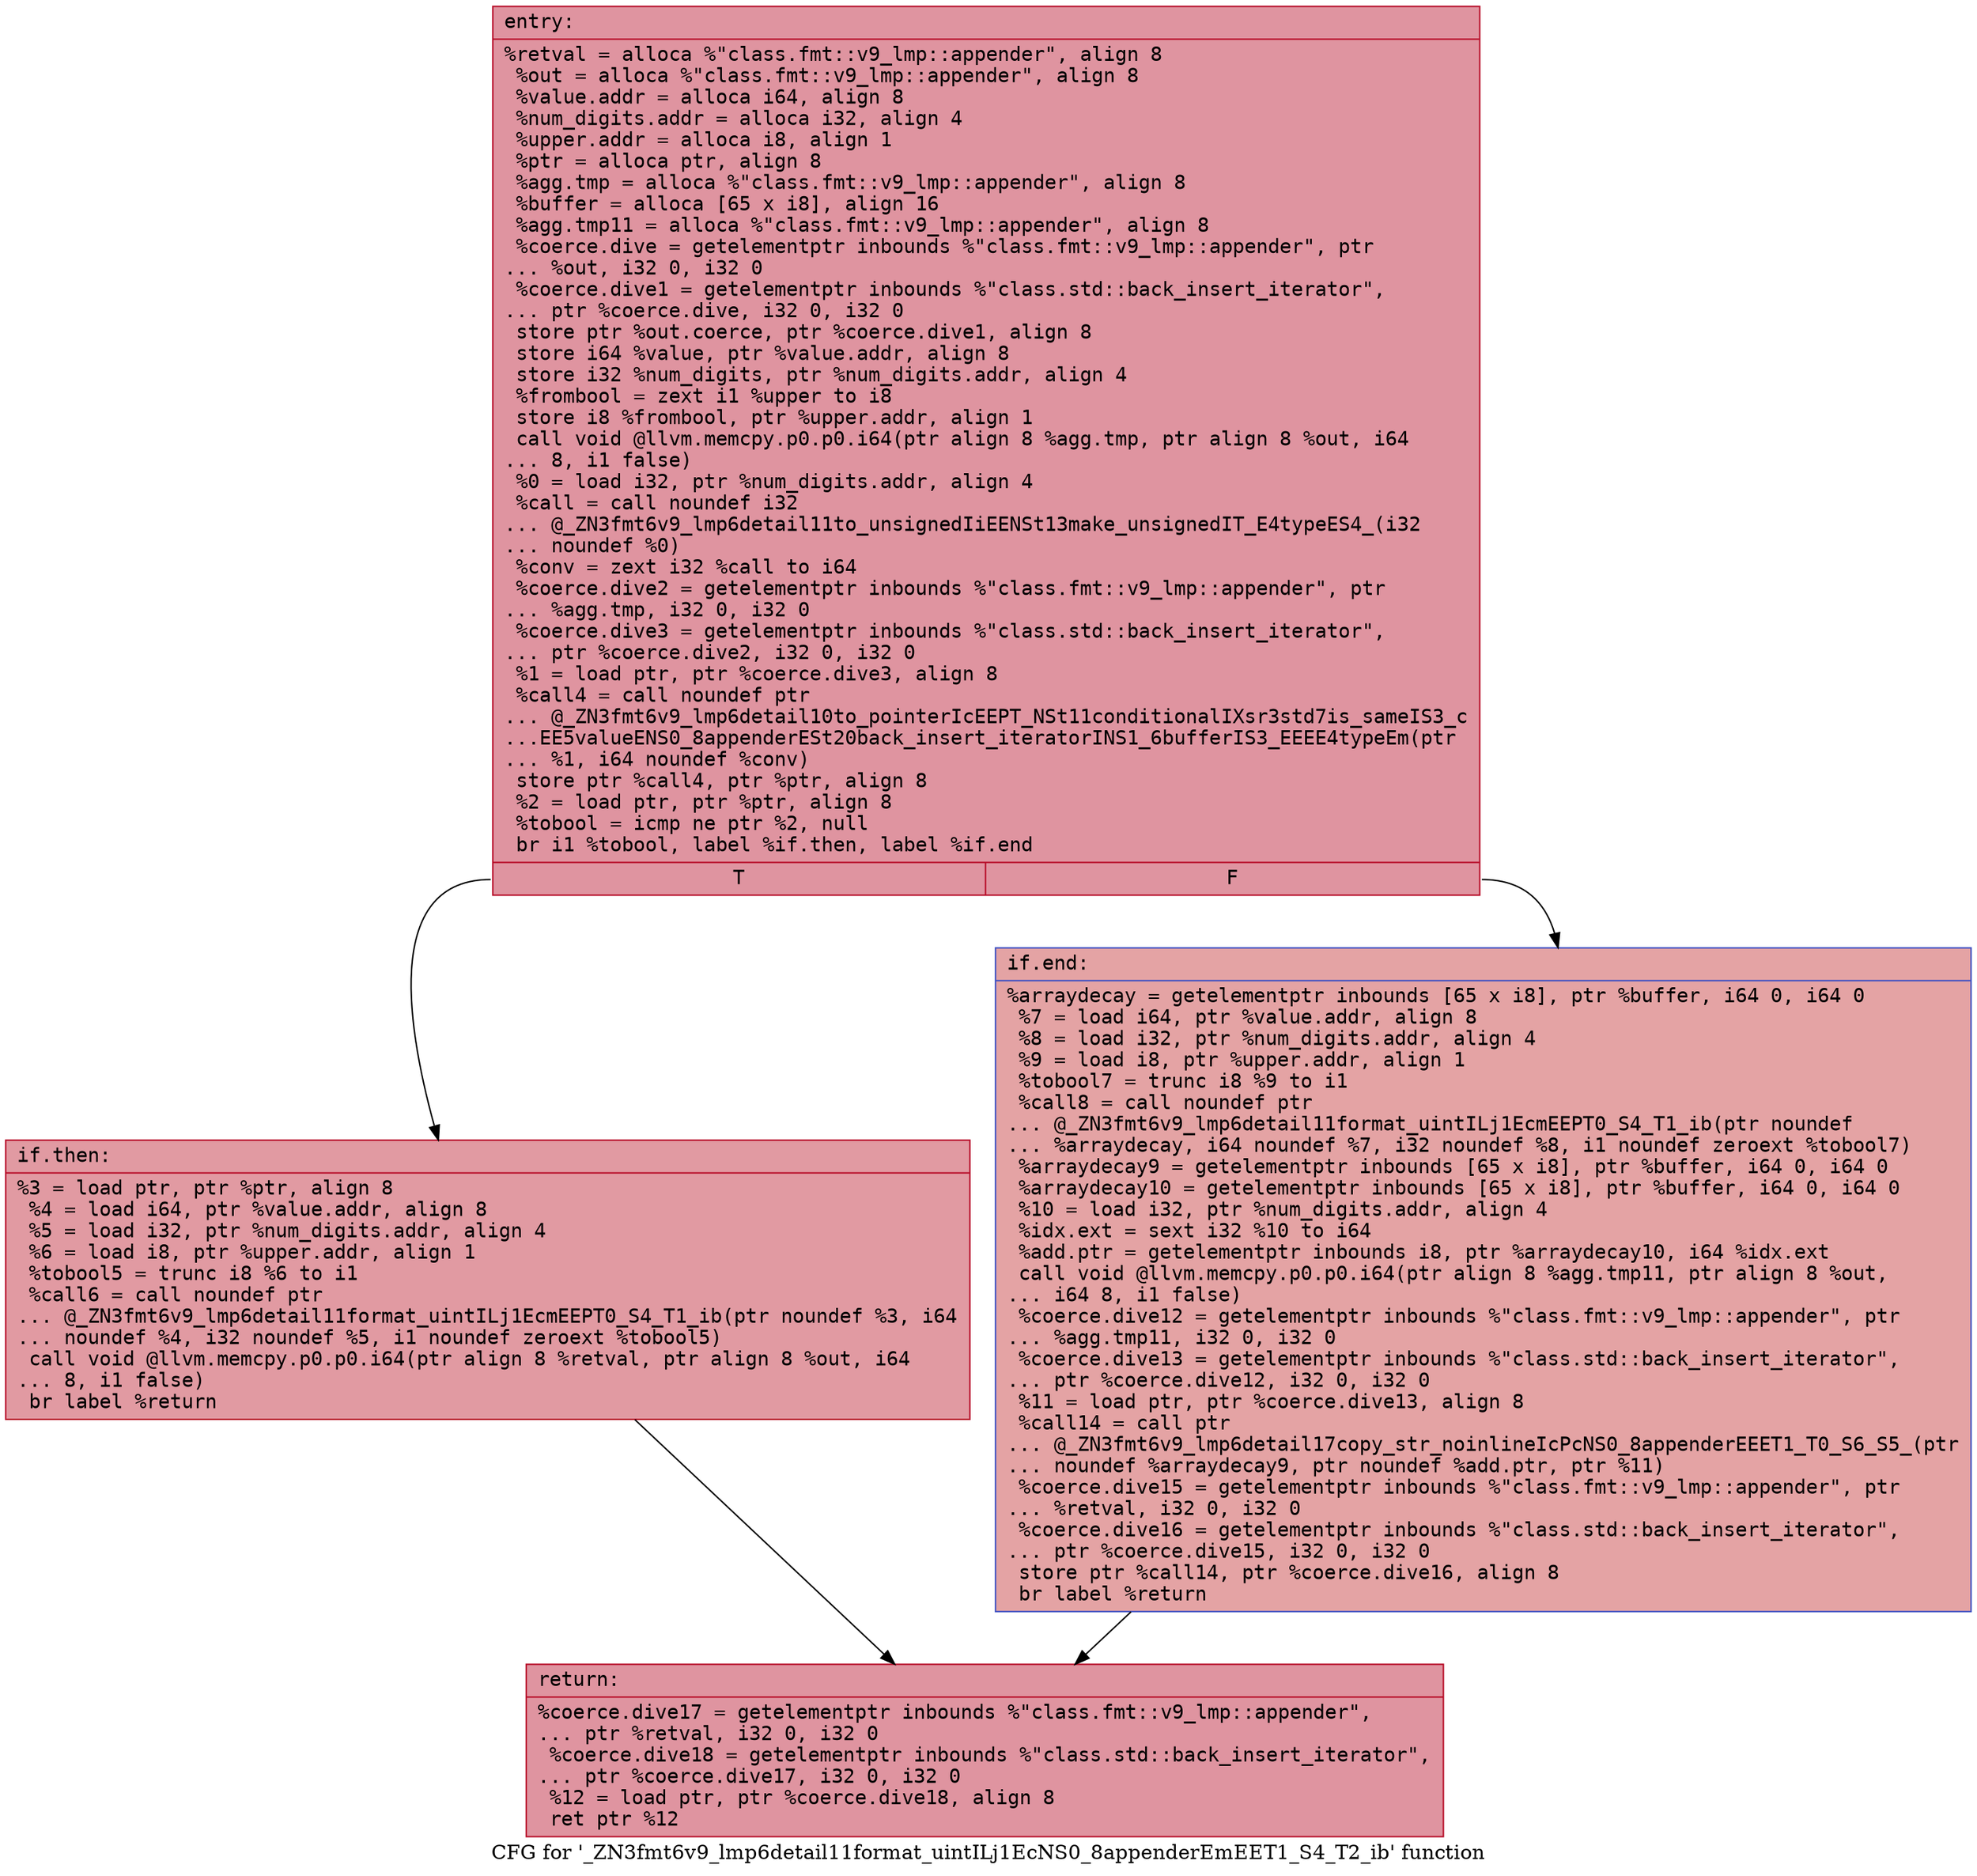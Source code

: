 digraph "CFG for '_ZN3fmt6v9_lmp6detail11format_uintILj1EcNS0_8appenderEmEET1_S4_T2_ib' function" {
	label="CFG for '_ZN3fmt6v9_lmp6detail11format_uintILj1EcNS0_8appenderEmEET1_S4_T2_ib' function";

	Node0x55fec3588330 [shape=record,color="#b70d28ff", style=filled, fillcolor="#b70d2870" fontname="Courier",label="{entry:\l|  %retval = alloca %\"class.fmt::v9_lmp::appender\", align 8\l  %out = alloca %\"class.fmt::v9_lmp::appender\", align 8\l  %value.addr = alloca i64, align 8\l  %num_digits.addr = alloca i32, align 4\l  %upper.addr = alloca i8, align 1\l  %ptr = alloca ptr, align 8\l  %agg.tmp = alloca %\"class.fmt::v9_lmp::appender\", align 8\l  %buffer = alloca [65 x i8], align 16\l  %agg.tmp11 = alloca %\"class.fmt::v9_lmp::appender\", align 8\l  %coerce.dive = getelementptr inbounds %\"class.fmt::v9_lmp::appender\", ptr\l... %out, i32 0, i32 0\l  %coerce.dive1 = getelementptr inbounds %\"class.std::back_insert_iterator\",\l... ptr %coerce.dive, i32 0, i32 0\l  store ptr %out.coerce, ptr %coerce.dive1, align 8\l  store i64 %value, ptr %value.addr, align 8\l  store i32 %num_digits, ptr %num_digits.addr, align 4\l  %frombool = zext i1 %upper to i8\l  store i8 %frombool, ptr %upper.addr, align 1\l  call void @llvm.memcpy.p0.p0.i64(ptr align 8 %agg.tmp, ptr align 8 %out, i64\l... 8, i1 false)\l  %0 = load i32, ptr %num_digits.addr, align 4\l  %call = call noundef i32\l... @_ZN3fmt6v9_lmp6detail11to_unsignedIiEENSt13make_unsignedIT_E4typeES4_(i32\l... noundef %0)\l  %conv = zext i32 %call to i64\l  %coerce.dive2 = getelementptr inbounds %\"class.fmt::v9_lmp::appender\", ptr\l... %agg.tmp, i32 0, i32 0\l  %coerce.dive3 = getelementptr inbounds %\"class.std::back_insert_iterator\",\l... ptr %coerce.dive2, i32 0, i32 0\l  %1 = load ptr, ptr %coerce.dive3, align 8\l  %call4 = call noundef ptr\l... @_ZN3fmt6v9_lmp6detail10to_pointerIcEEPT_NSt11conditionalIXsr3std7is_sameIS3_c\l...EE5valueENS0_8appenderESt20back_insert_iteratorINS1_6bufferIS3_EEEE4typeEm(ptr\l... %1, i64 noundef %conv)\l  store ptr %call4, ptr %ptr, align 8\l  %2 = load ptr, ptr %ptr, align 8\l  %tobool = icmp ne ptr %2, null\l  br i1 %tobool, label %if.then, label %if.end\l|{<s0>T|<s1>F}}"];
	Node0x55fec3588330:s0 -> Node0x55fec3589c70[tooltip="entry -> if.then\nProbability 62.50%" ];
	Node0x55fec3588330:s1 -> Node0x55fec3589ce0[tooltip="entry -> if.end\nProbability 37.50%" ];
	Node0x55fec3589c70 [shape=record,color="#b70d28ff", style=filled, fillcolor="#bb1b2c70" fontname="Courier",label="{if.then:\l|  %3 = load ptr, ptr %ptr, align 8\l  %4 = load i64, ptr %value.addr, align 8\l  %5 = load i32, ptr %num_digits.addr, align 4\l  %6 = load i8, ptr %upper.addr, align 1\l  %tobool5 = trunc i8 %6 to i1\l  %call6 = call noundef ptr\l... @_ZN3fmt6v9_lmp6detail11format_uintILj1EcmEEPT0_S4_T1_ib(ptr noundef %3, i64\l... noundef %4, i32 noundef %5, i1 noundef zeroext %tobool5)\l  call void @llvm.memcpy.p0.p0.i64(ptr align 8 %retval, ptr align 8 %out, i64\l... 8, i1 false)\l  br label %return\l}"];
	Node0x55fec3589c70 -> Node0x55fec358a620[tooltip="if.then -> return\nProbability 100.00%" ];
	Node0x55fec3589ce0 [shape=record,color="#3d50c3ff", style=filled, fillcolor="#c32e3170" fontname="Courier",label="{if.end:\l|  %arraydecay = getelementptr inbounds [65 x i8], ptr %buffer, i64 0, i64 0\l  %7 = load i64, ptr %value.addr, align 8\l  %8 = load i32, ptr %num_digits.addr, align 4\l  %9 = load i8, ptr %upper.addr, align 1\l  %tobool7 = trunc i8 %9 to i1\l  %call8 = call noundef ptr\l... @_ZN3fmt6v9_lmp6detail11format_uintILj1EcmEEPT0_S4_T1_ib(ptr noundef\l... %arraydecay, i64 noundef %7, i32 noundef %8, i1 noundef zeroext %tobool7)\l  %arraydecay9 = getelementptr inbounds [65 x i8], ptr %buffer, i64 0, i64 0\l  %arraydecay10 = getelementptr inbounds [65 x i8], ptr %buffer, i64 0, i64 0\l  %10 = load i32, ptr %num_digits.addr, align 4\l  %idx.ext = sext i32 %10 to i64\l  %add.ptr = getelementptr inbounds i8, ptr %arraydecay10, i64 %idx.ext\l  call void @llvm.memcpy.p0.p0.i64(ptr align 8 %agg.tmp11, ptr align 8 %out,\l... i64 8, i1 false)\l  %coerce.dive12 = getelementptr inbounds %\"class.fmt::v9_lmp::appender\", ptr\l... %agg.tmp11, i32 0, i32 0\l  %coerce.dive13 = getelementptr inbounds %\"class.std::back_insert_iterator\",\l... ptr %coerce.dive12, i32 0, i32 0\l  %11 = load ptr, ptr %coerce.dive13, align 8\l  %call14 = call ptr\l... @_ZN3fmt6v9_lmp6detail17copy_str_noinlineIcPcNS0_8appenderEEET1_T0_S6_S5_(ptr\l... noundef %arraydecay9, ptr noundef %add.ptr, ptr %11)\l  %coerce.dive15 = getelementptr inbounds %\"class.fmt::v9_lmp::appender\", ptr\l... %retval, i32 0, i32 0\l  %coerce.dive16 = getelementptr inbounds %\"class.std::back_insert_iterator\",\l... ptr %coerce.dive15, i32 0, i32 0\l  store ptr %call14, ptr %coerce.dive16, align 8\l  br label %return\l}"];
	Node0x55fec3589ce0 -> Node0x55fec358a620[tooltip="if.end -> return\nProbability 100.00%" ];
	Node0x55fec358a620 [shape=record,color="#b70d28ff", style=filled, fillcolor="#b70d2870" fontname="Courier",label="{return:\l|  %coerce.dive17 = getelementptr inbounds %\"class.fmt::v9_lmp::appender\",\l... ptr %retval, i32 0, i32 0\l  %coerce.dive18 = getelementptr inbounds %\"class.std::back_insert_iterator\",\l... ptr %coerce.dive17, i32 0, i32 0\l  %12 = load ptr, ptr %coerce.dive18, align 8\l  ret ptr %12\l}"];
}
